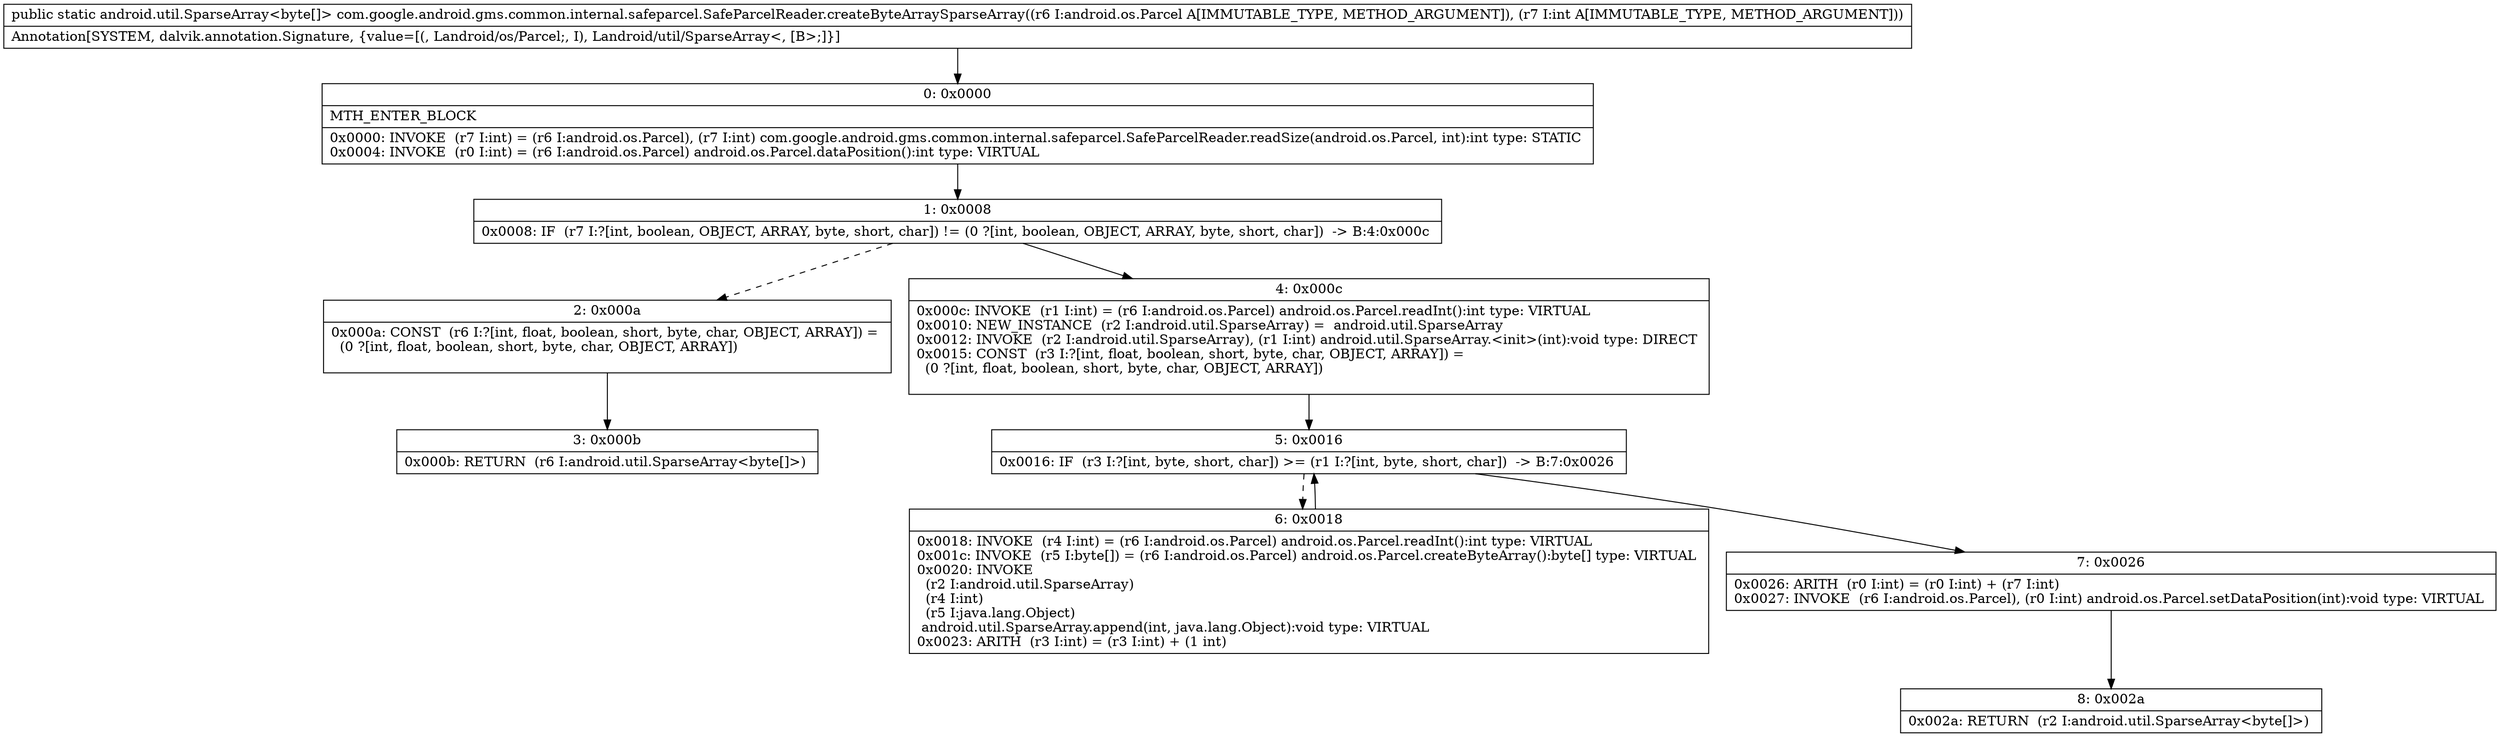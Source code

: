 digraph "CFG forcom.google.android.gms.common.internal.safeparcel.SafeParcelReader.createByteArraySparseArray(Landroid\/os\/Parcel;I)Landroid\/util\/SparseArray;" {
Node_0 [shape=record,label="{0\:\ 0x0000|MTH_ENTER_BLOCK\l|0x0000: INVOKE  (r7 I:int) = (r6 I:android.os.Parcel), (r7 I:int) com.google.android.gms.common.internal.safeparcel.SafeParcelReader.readSize(android.os.Parcel, int):int type: STATIC \l0x0004: INVOKE  (r0 I:int) = (r6 I:android.os.Parcel) android.os.Parcel.dataPosition():int type: VIRTUAL \l}"];
Node_1 [shape=record,label="{1\:\ 0x0008|0x0008: IF  (r7 I:?[int, boolean, OBJECT, ARRAY, byte, short, char]) != (0 ?[int, boolean, OBJECT, ARRAY, byte, short, char])  \-\> B:4:0x000c \l}"];
Node_2 [shape=record,label="{2\:\ 0x000a|0x000a: CONST  (r6 I:?[int, float, boolean, short, byte, char, OBJECT, ARRAY]) = \l  (0 ?[int, float, boolean, short, byte, char, OBJECT, ARRAY])\l \l}"];
Node_3 [shape=record,label="{3\:\ 0x000b|0x000b: RETURN  (r6 I:android.util.SparseArray\<byte[]\>) \l}"];
Node_4 [shape=record,label="{4\:\ 0x000c|0x000c: INVOKE  (r1 I:int) = (r6 I:android.os.Parcel) android.os.Parcel.readInt():int type: VIRTUAL \l0x0010: NEW_INSTANCE  (r2 I:android.util.SparseArray) =  android.util.SparseArray \l0x0012: INVOKE  (r2 I:android.util.SparseArray), (r1 I:int) android.util.SparseArray.\<init\>(int):void type: DIRECT \l0x0015: CONST  (r3 I:?[int, float, boolean, short, byte, char, OBJECT, ARRAY]) = \l  (0 ?[int, float, boolean, short, byte, char, OBJECT, ARRAY])\l \l}"];
Node_5 [shape=record,label="{5\:\ 0x0016|0x0016: IF  (r3 I:?[int, byte, short, char]) \>= (r1 I:?[int, byte, short, char])  \-\> B:7:0x0026 \l}"];
Node_6 [shape=record,label="{6\:\ 0x0018|0x0018: INVOKE  (r4 I:int) = (r6 I:android.os.Parcel) android.os.Parcel.readInt():int type: VIRTUAL \l0x001c: INVOKE  (r5 I:byte[]) = (r6 I:android.os.Parcel) android.os.Parcel.createByteArray():byte[] type: VIRTUAL \l0x0020: INVOKE  \l  (r2 I:android.util.SparseArray)\l  (r4 I:int)\l  (r5 I:java.lang.Object)\l android.util.SparseArray.append(int, java.lang.Object):void type: VIRTUAL \l0x0023: ARITH  (r3 I:int) = (r3 I:int) + (1 int) \l}"];
Node_7 [shape=record,label="{7\:\ 0x0026|0x0026: ARITH  (r0 I:int) = (r0 I:int) + (r7 I:int) \l0x0027: INVOKE  (r6 I:android.os.Parcel), (r0 I:int) android.os.Parcel.setDataPosition(int):void type: VIRTUAL \l}"];
Node_8 [shape=record,label="{8\:\ 0x002a|0x002a: RETURN  (r2 I:android.util.SparseArray\<byte[]\>) \l}"];
MethodNode[shape=record,label="{public static android.util.SparseArray\<byte[]\> com.google.android.gms.common.internal.safeparcel.SafeParcelReader.createByteArraySparseArray((r6 I:android.os.Parcel A[IMMUTABLE_TYPE, METHOD_ARGUMENT]), (r7 I:int A[IMMUTABLE_TYPE, METHOD_ARGUMENT]))  | Annotation[SYSTEM, dalvik.annotation.Signature, \{value=[(, Landroid\/os\/Parcel;, I), Landroid\/util\/SparseArray\<, [B\>;]\}]\l}"];
MethodNode -> Node_0;
Node_0 -> Node_1;
Node_1 -> Node_2[style=dashed];
Node_1 -> Node_4;
Node_2 -> Node_3;
Node_4 -> Node_5;
Node_5 -> Node_6[style=dashed];
Node_5 -> Node_7;
Node_6 -> Node_5;
Node_7 -> Node_8;
}

